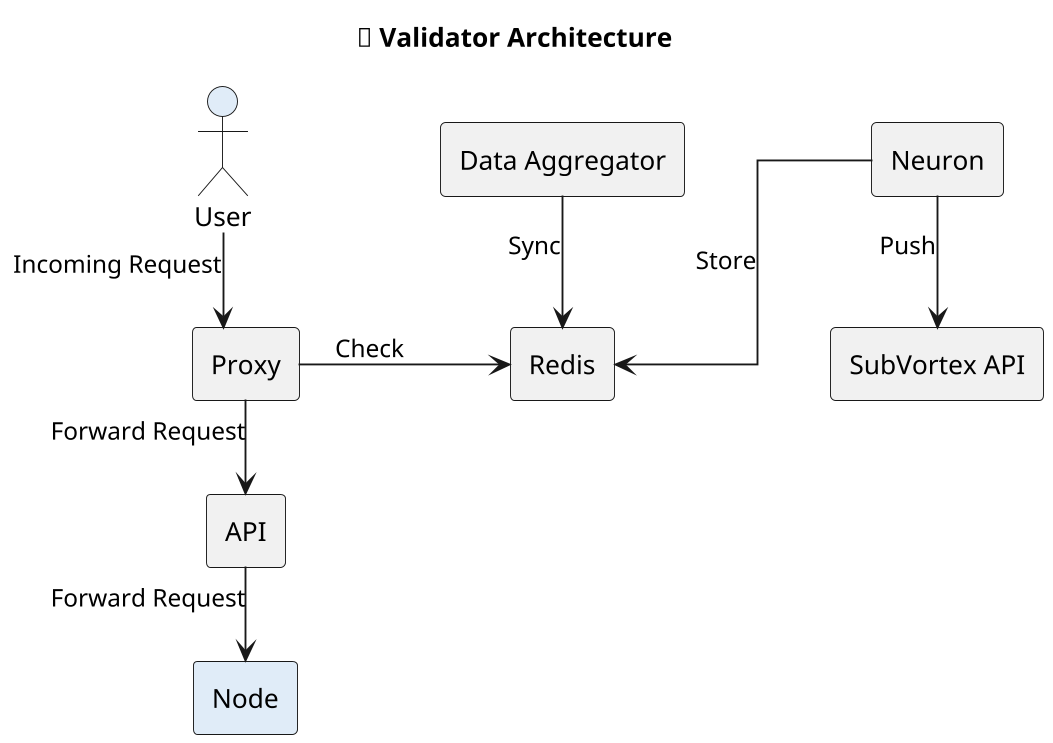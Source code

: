 @startuml
title 🧩 Validator Architecture
skinparam componentStyle rectangle
skinparam dpi 180
skinparam wrapWidth 200
skinparam linetype ortho
skinparam nodesep 100
skinparam ranksep 50

actor User #E0ECF8
[Proxy] as Proxy
[API] as API
[Redis] as RV
[Data Aggregator] as DAV
[Neuron] as NV
[SubVortex API] as SubAPI
[Node] as Node #E0ECF8

User --> Proxy : Incoming Request
Proxy -r-> RV: Check
Proxy --> API : Forward Request
DAV --> RV: Sync
NV --> RV : Store
NV --> SubAPI : Push
API --> Node : Forward Request

@enduml